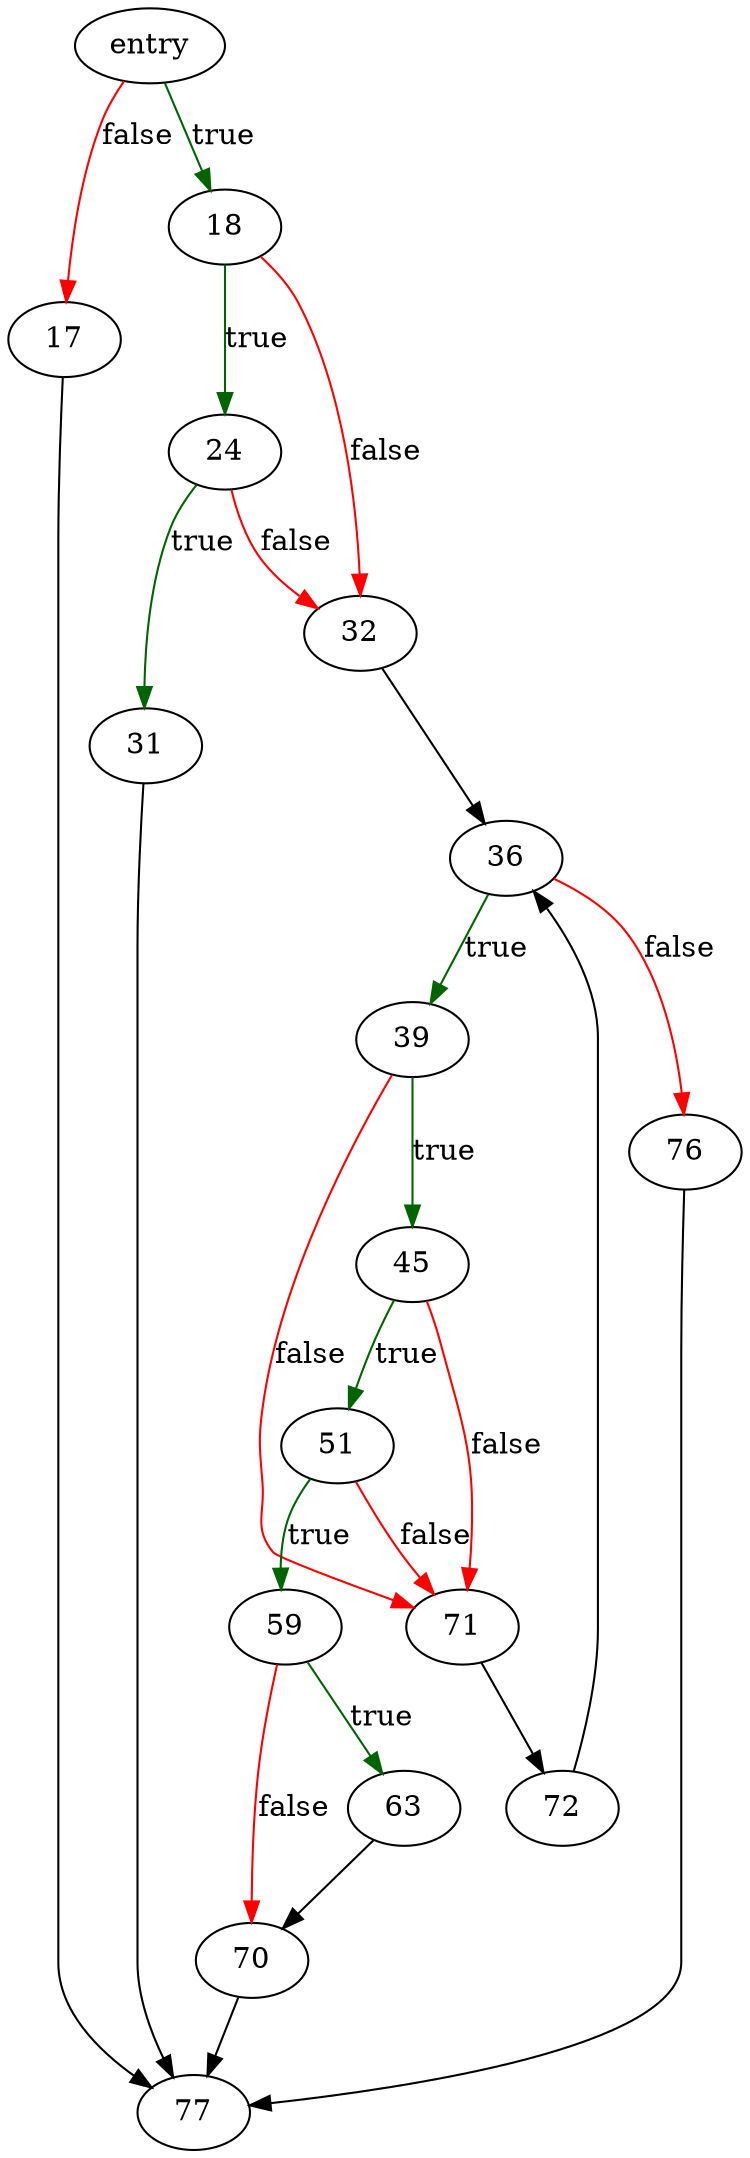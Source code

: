 digraph "querySharedCacheTableLock" {
	// Node definitions.
	3 [label=entry];
	17;
	18;
	24;
	31;
	32;
	36;
	39;
	45;
	51;
	59;
	63;
	70;
	71;
	72;
	76;
	77;

	// Edge definitions.
	3 -> 17 [
		color=red
		label=false
	];
	3 -> 18 [
		color=darkgreen
		label=true
	];
	17 -> 77;
	18 -> 24 [
		color=darkgreen
		label=true
	];
	18 -> 32 [
		color=red
		label=false
	];
	24 -> 31 [
		color=darkgreen
		label=true
	];
	24 -> 32 [
		color=red
		label=false
	];
	31 -> 77;
	32 -> 36;
	36 -> 39 [
		color=darkgreen
		label=true
	];
	36 -> 76 [
		color=red
		label=false
	];
	39 -> 45 [
		color=darkgreen
		label=true
	];
	39 -> 71 [
		color=red
		label=false
	];
	45 -> 51 [
		color=darkgreen
		label=true
	];
	45 -> 71 [
		color=red
		label=false
	];
	51 -> 59 [
		color=darkgreen
		label=true
	];
	51 -> 71 [
		color=red
		label=false
	];
	59 -> 63 [
		color=darkgreen
		label=true
	];
	59 -> 70 [
		color=red
		label=false
	];
	63 -> 70;
	70 -> 77;
	71 -> 72;
	72 -> 36;
	76 -> 77;
}